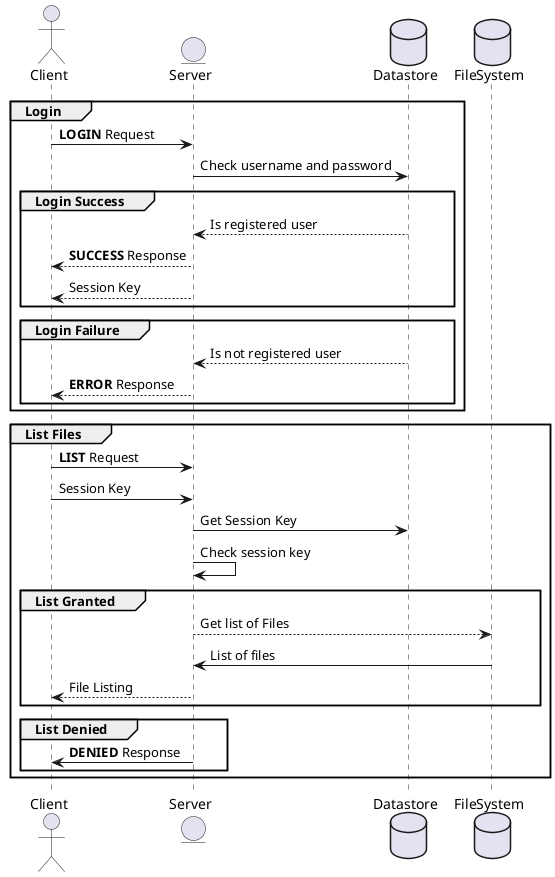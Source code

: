 @startuml
actor Client
entity Server
database Datastore
database FileSystem

group Login
    Client -> Server: **LOGIN** Request

    Server -> Datastore: Check username and password

    group Login Success
        Datastore --> Server: Is registered user
        Server --> Client: **SUCCESS** Response
        Server --> Client: Session Key
    end

    group Login Failure
        Datastore --> Server: Is not registered user
        Server --> Client: **ERROR** Response
    end
end


group List Files

    Client -> Server: **LIST** Request
    Client -> Server: Session Key
    Server -> Datastore: Get Session Key
    Server -> Server: Check session key

    group List Granted
        Server --> FileSystem: Get list of Files
        FileSystem -> Server: List of files
        Server --> Client: File Listing
    end

    group List Denied
        Server -> Client: **DENIED** Response
    end
end
@enduml